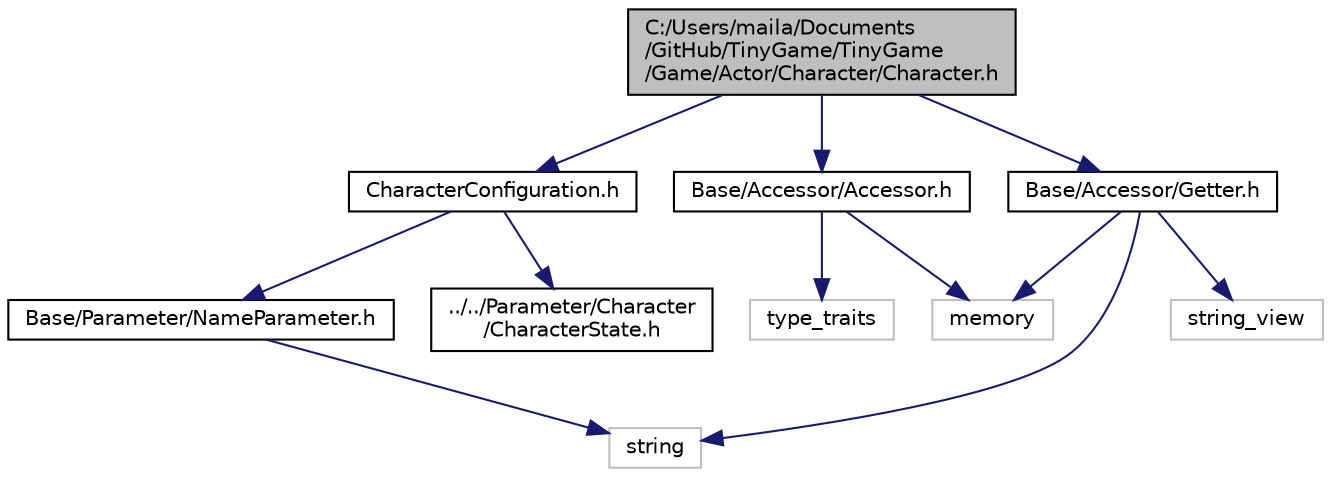 digraph "C:/Users/maila/Documents/GitHub/TinyGame/TinyGame/Game/Actor/Character/Character.h"
{
 // LATEX_PDF_SIZE
  edge [fontname="Helvetica",fontsize="10",labelfontname="Helvetica",labelfontsize="10"];
  node [fontname="Helvetica",fontsize="10",shape=record];
  Node1 [label="C:/Users/maila/Documents\l/GitHub/TinyGame/TinyGame\l/Game/Actor/Character/Character.h",height=0.2,width=0.4,color="black", fillcolor="grey75", style="filled", fontcolor="black",tooltip="game character"];
  Node1 -> Node2 [color="midnightblue",fontsize="10",style="solid",fontname="Helvetica"];
  Node2 [label="CharacterConfiguration.h",height=0.2,width=0.4,color="black", fillcolor="white", style="filled",URL="$_character_configuration_8h.html",tooltip="キャラクタークラスを構成するパラメータ"];
  Node2 -> Node3 [color="midnightblue",fontsize="10",style="solid",fontname="Helvetica"];
  Node3 [label="Base/Parameter/NameParameter.h",height=0.2,width=0.4,color="black", fillcolor="white", style="filled",URL="$_name_parameter_8h.html",tooltip="名前オブジェクト"];
  Node3 -> Node4 [color="midnightblue",fontsize="10",style="solid",fontname="Helvetica"];
  Node4 [label="string",height=0.2,width=0.4,color="grey75", fillcolor="white", style="filled",tooltip=" "];
  Node2 -> Node5 [color="midnightblue",fontsize="10",style="solid",fontname="Helvetica"];
  Node5 [label="../../Parameter/Character\l/CharacterState.h",height=0.2,width=0.4,color="black", fillcolor="white", style="filled",URL="$_character_state_8h.html",tooltip="character's instance state"];
  Node1 -> Node6 [color="midnightblue",fontsize="10",style="solid",fontname="Helvetica"];
  Node6 [label="Base/Accessor/Accessor.h",height=0.2,width=0.4,color="black", fillcolor="white", style="filled",URL="$_accessor_8h.html",tooltip="ゲッター"];
  Node6 -> Node7 [color="midnightblue",fontsize="10",style="solid",fontname="Helvetica"];
  Node7 [label="type_traits",height=0.2,width=0.4,color="grey75", fillcolor="white", style="filled",tooltip=" "];
  Node6 -> Node8 [color="midnightblue",fontsize="10",style="solid",fontname="Helvetica"];
  Node8 [label="memory",height=0.2,width=0.4,color="grey75", fillcolor="white", style="filled",tooltip=" "];
  Node1 -> Node9 [color="midnightblue",fontsize="10",style="solid",fontname="Helvetica"];
  Node9 [label="Base/Accessor/Getter.h",height=0.2,width=0.4,color="black", fillcolor="white", style="filled",URL="$_getter_8h.html",tooltip="ゲッター"];
  Node9 -> Node8 [color="midnightblue",fontsize="10",style="solid",fontname="Helvetica"];
  Node9 -> Node4 [color="midnightblue",fontsize="10",style="solid",fontname="Helvetica"];
  Node9 -> Node10 [color="midnightblue",fontsize="10",style="solid",fontname="Helvetica"];
  Node10 [label="string_view",height=0.2,width=0.4,color="grey75", fillcolor="white", style="filled",tooltip=" "];
}
